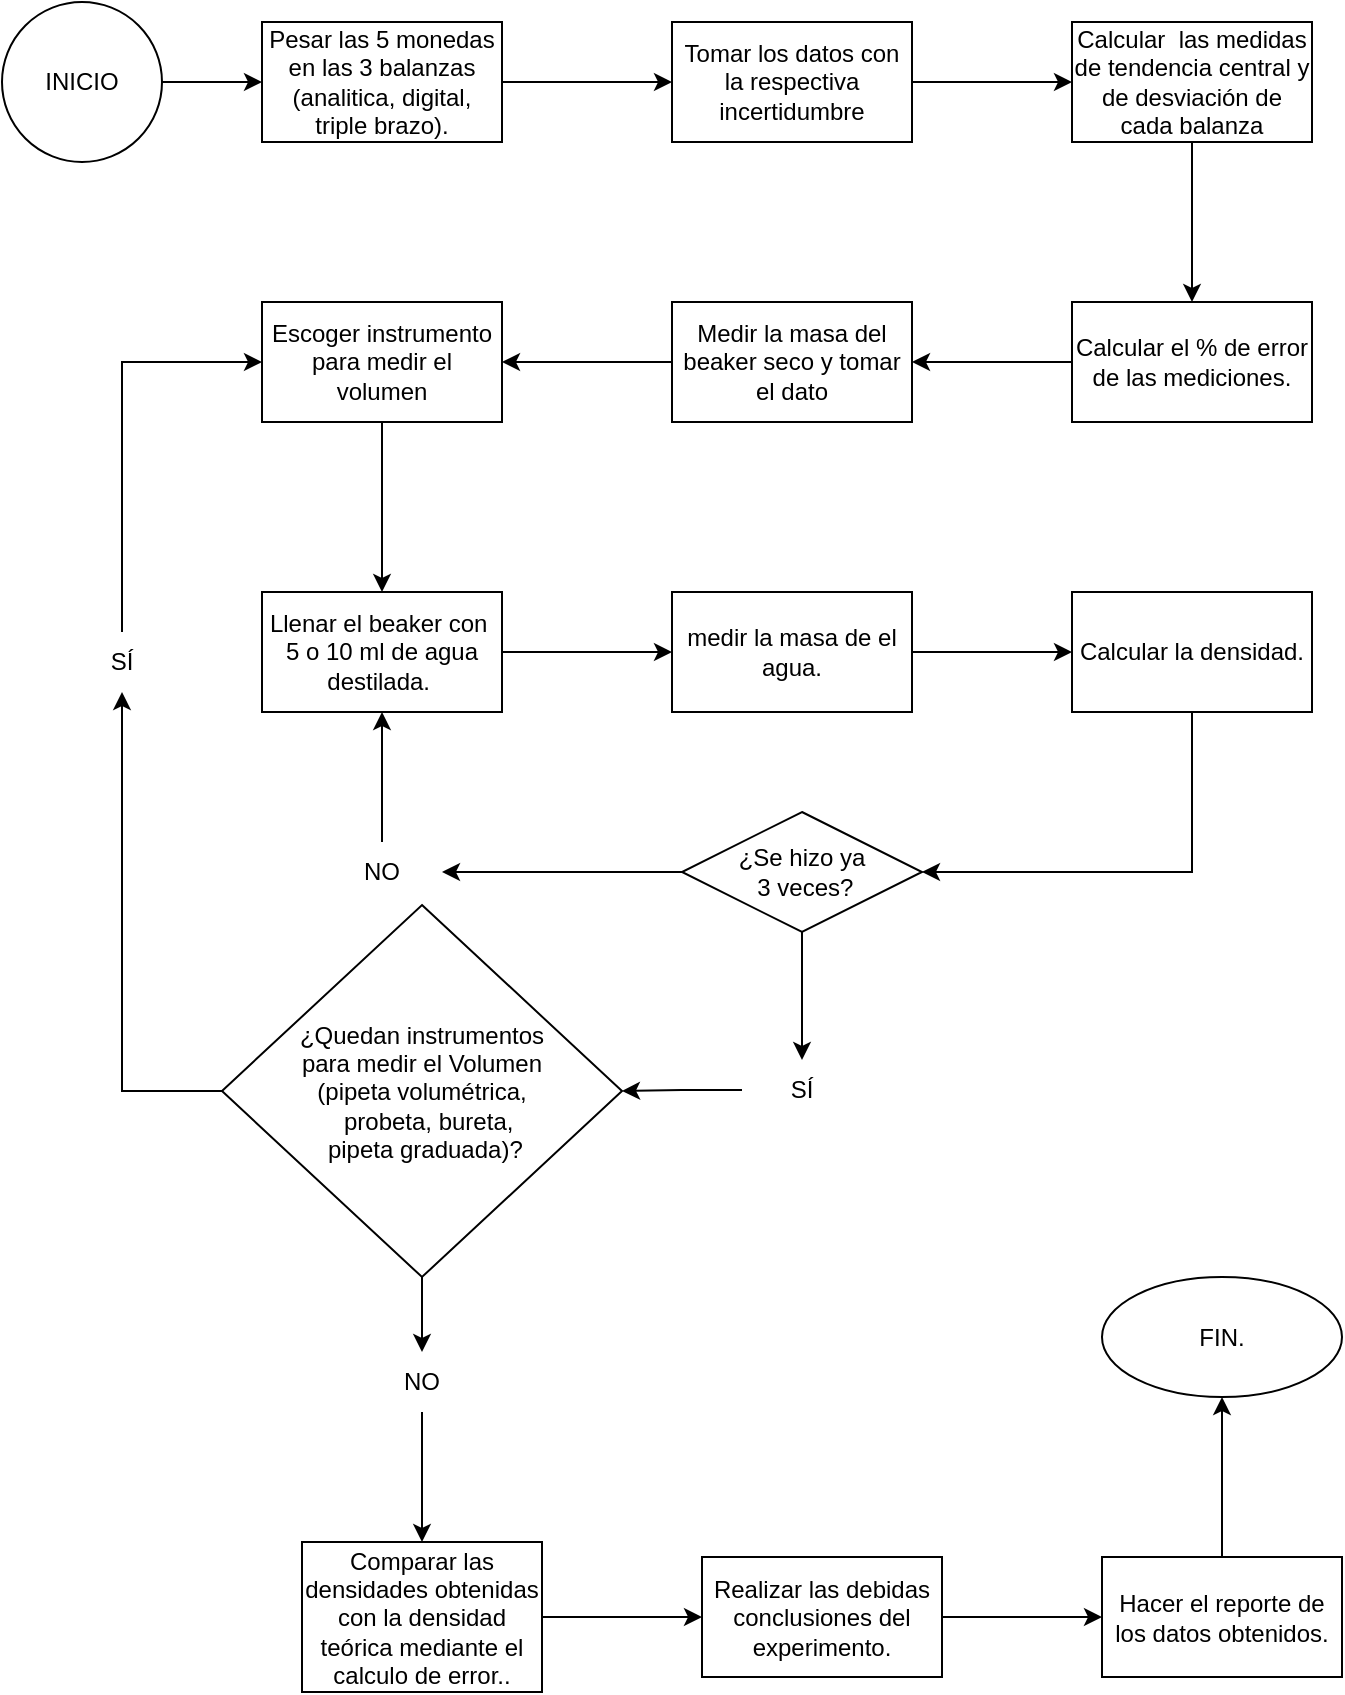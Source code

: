 <mxfile version="20.2.5" type="github">
  <diagram id="kgpKYQtTHZ0yAKxKKP6v" name="Page-1">
    <mxGraphModel dx="854" dy="465" grid="1" gridSize="10" guides="1" tooltips="1" connect="1" arrows="1" fold="1" page="1" pageScale="1" pageWidth="850" pageHeight="1100" math="0" shadow="0">
      <root>
        <mxCell id="0" />
        <mxCell id="1" parent="0" />
        <mxCell id="QrOHzuXCWAyN-qy8eZex-3" value="" style="edgeStyle=orthogonalEdgeStyle;rounded=0;orthogonalLoop=1;jettySize=auto;html=1;" edge="1" parent="1" source="QrOHzuXCWAyN-qy8eZex-1" target="QrOHzuXCWAyN-qy8eZex-2">
          <mxGeometry relative="1" as="geometry" />
        </mxCell>
        <mxCell id="QrOHzuXCWAyN-qy8eZex-1" value="Pesar las 5 monedas en las 3 balanzas (analitica, digital, triple brazo)." style="rounded=0;whiteSpace=wrap;html=1;" vertex="1" parent="1">
          <mxGeometry x="150" y="25" width="120" height="60" as="geometry" />
        </mxCell>
        <mxCell id="QrOHzuXCWAyN-qy8eZex-5" value="" style="edgeStyle=orthogonalEdgeStyle;rounded=0;orthogonalLoop=1;jettySize=auto;html=1;" edge="1" parent="1" source="QrOHzuXCWAyN-qy8eZex-2" target="QrOHzuXCWAyN-qy8eZex-4">
          <mxGeometry relative="1" as="geometry" />
        </mxCell>
        <mxCell id="QrOHzuXCWAyN-qy8eZex-2" value="Tomar los datos con la respectiva incertidumbre" style="whiteSpace=wrap;html=1;rounded=0;" vertex="1" parent="1">
          <mxGeometry x="355" y="25" width="120" height="60" as="geometry" />
        </mxCell>
        <mxCell id="QrOHzuXCWAyN-qy8eZex-7" value="" style="edgeStyle=orthogonalEdgeStyle;rounded=0;orthogonalLoop=1;jettySize=auto;html=1;" edge="1" parent="1" source="QrOHzuXCWAyN-qy8eZex-4" target="QrOHzuXCWAyN-qy8eZex-6">
          <mxGeometry relative="1" as="geometry" />
        </mxCell>
        <mxCell id="QrOHzuXCWAyN-qy8eZex-4" value="Calcular&amp;nbsp; las medidas de tendencia central y de desviación de cada balanza" style="whiteSpace=wrap;html=1;rounded=0;" vertex="1" parent="1">
          <mxGeometry x="555" y="25" width="120" height="60" as="geometry" />
        </mxCell>
        <mxCell id="QrOHzuXCWAyN-qy8eZex-9" value="" style="edgeStyle=orthogonalEdgeStyle;rounded=0;orthogonalLoop=1;jettySize=auto;html=1;" edge="1" parent="1" source="QrOHzuXCWAyN-qy8eZex-6" target="QrOHzuXCWAyN-qy8eZex-8">
          <mxGeometry relative="1" as="geometry" />
        </mxCell>
        <mxCell id="QrOHzuXCWAyN-qy8eZex-6" value="Calcular el % de error de las mediciones." style="whiteSpace=wrap;html=1;rounded=0;" vertex="1" parent="1">
          <mxGeometry x="555" y="165" width="120" height="60" as="geometry" />
        </mxCell>
        <mxCell id="QrOHzuXCWAyN-qy8eZex-26" value="" style="edgeStyle=orthogonalEdgeStyle;rounded=0;orthogonalLoop=1;jettySize=auto;html=1;" edge="1" parent="1" source="QrOHzuXCWAyN-qy8eZex-8" target="QrOHzuXCWAyN-qy8eZex-24">
          <mxGeometry relative="1" as="geometry" />
        </mxCell>
        <mxCell id="QrOHzuXCWAyN-qy8eZex-8" value="Medir la masa del beaker seco y tomar el dato" style="whiteSpace=wrap;html=1;rounded=0;" vertex="1" parent="1">
          <mxGeometry x="355" y="165" width="120" height="60" as="geometry" />
        </mxCell>
        <mxCell id="QrOHzuXCWAyN-qy8eZex-21" value="" style="edgeStyle=orthogonalEdgeStyle;rounded=0;orthogonalLoop=1;jettySize=auto;html=1;exitX=1;exitY=0.5;exitDx=0;exitDy=0;" edge="1" parent="1" source="QrOHzuXCWAyN-qy8eZex-18" target="QrOHzuXCWAyN-qy8eZex-20">
          <mxGeometry relative="1" as="geometry" />
        </mxCell>
        <mxCell id="QrOHzuXCWAyN-qy8eZex-18" value="Llenar el beaker con&amp;nbsp; 5 o 10 ml de agua destilada.&amp;nbsp;" style="whiteSpace=wrap;html=1;rounded=0;" vertex="1" parent="1">
          <mxGeometry x="150" y="310" width="120" height="60" as="geometry" />
        </mxCell>
        <mxCell id="QrOHzuXCWAyN-qy8eZex-23" value="" style="edgeStyle=orthogonalEdgeStyle;rounded=0;orthogonalLoop=1;jettySize=auto;html=1;" edge="1" parent="1" source="QrOHzuXCWAyN-qy8eZex-20" target="QrOHzuXCWAyN-qy8eZex-22">
          <mxGeometry relative="1" as="geometry" />
        </mxCell>
        <mxCell id="QrOHzuXCWAyN-qy8eZex-20" value="medir la masa de el agua." style="whiteSpace=wrap;html=1;rounded=0;" vertex="1" parent="1">
          <mxGeometry x="355" y="310" width="120" height="60" as="geometry" />
        </mxCell>
        <mxCell id="QrOHzuXCWAyN-qy8eZex-22" value="Calcular la densidad." style="whiteSpace=wrap;html=1;rounded=0;" vertex="1" parent="1">
          <mxGeometry x="555" y="310" width="120" height="60" as="geometry" />
        </mxCell>
        <mxCell id="QrOHzuXCWAyN-qy8eZex-27" value="" style="edgeStyle=orthogonalEdgeStyle;rounded=0;orthogonalLoop=1;jettySize=auto;html=1;" edge="1" parent="1" source="QrOHzuXCWAyN-qy8eZex-24" target="QrOHzuXCWAyN-qy8eZex-18">
          <mxGeometry relative="1" as="geometry" />
        </mxCell>
        <mxCell id="QrOHzuXCWAyN-qy8eZex-24" value="Escoger instrumento para medir el volumen" style="whiteSpace=wrap;html=1;rounded=0;" vertex="1" parent="1">
          <mxGeometry x="150" y="165" width="120" height="60" as="geometry" />
        </mxCell>
        <mxCell id="QrOHzuXCWAyN-qy8eZex-28" value="" style="edgeStyle=orthogonalEdgeStyle;rounded=0;orthogonalLoop=1;jettySize=auto;html=1;exitX=0.5;exitY=1;exitDx=0;exitDy=0;entryX=1;entryY=0.5;entryDx=0;entryDy=0;" edge="1" parent="1" source="QrOHzuXCWAyN-qy8eZex-22" target="QrOHzuXCWAyN-qy8eZex-29">
          <mxGeometry relative="1" as="geometry">
            <mxPoint x="485" y="350" as="sourcePoint" />
            <mxPoint x="220" y="400" as="targetPoint" />
            <Array as="points">
              <mxPoint x="615" y="450" />
            </Array>
          </mxGeometry>
        </mxCell>
        <mxCell id="QrOHzuXCWAyN-qy8eZex-32" value="" style="edgeStyle=orthogonalEdgeStyle;rounded=0;orthogonalLoop=1;jettySize=auto;html=1;" edge="1" parent="1" source="QrOHzuXCWAyN-qy8eZex-29" target="QrOHzuXCWAyN-qy8eZex-30">
          <mxGeometry relative="1" as="geometry" />
        </mxCell>
        <mxCell id="QrOHzuXCWAyN-qy8eZex-33" value="" style="edgeStyle=orthogonalEdgeStyle;rounded=0;orthogonalLoop=1;jettySize=auto;html=1;" edge="1" parent="1" source="QrOHzuXCWAyN-qy8eZex-29" target="QrOHzuXCWAyN-qy8eZex-31">
          <mxGeometry relative="1" as="geometry" />
        </mxCell>
        <mxCell id="QrOHzuXCWAyN-qy8eZex-29" value="¿Se hizo ya&lt;br&gt;&amp;nbsp;3 veces?" style="rhombus;whiteSpace=wrap;html=1;" vertex="1" parent="1">
          <mxGeometry x="360" y="420" width="120" height="60" as="geometry" />
        </mxCell>
        <mxCell id="QrOHzuXCWAyN-qy8eZex-38" value="" style="edgeStyle=orthogonalEdgeStyle;rounded=0;orthogonalLoop=1;jettySize=auto;html=1;" edge="1" parent="1" source="QrOHzuXCWAyN-qy8eZex-30" target="QrOHzuXCWAyN-qy8eZex-37">
          <mxGeometry relative="1" as="geometry" />
        </mxCell>
        <mxCell id="QrOHzuXCWAyN-qy8eZex-30" value="SÍ" style="text;html=1;strokeColor=none;fillColor=none;align=center;verticalAlign=middle;whiteSpace=wrap;rounded=0;" vertex="1" parent="1">
          <mxGeometry x="390" y="544" width="60" height="30" as="geometry" />
        </mxCell>
        <mxCell id="QrOHzuXCWAyN-qy8eZex-34" value="" style="edgeStyle=orthogonalEdgeStyle;rounded=0;orthogonalLoop=1;jettySize=auto;html=1;" edge="1" parent="1" source="QrOHzuXCWAyN-qy8eZex-31" target="QrOHzuXCWAyN-qy8eZex-18">
          <mxGeometry relative="1" as="geometry" />
        </mxCell>
        <mxCell id="QrOHzuXCWAyN-qy8eZex-31" value="NO" style="text;html=1;strokeColor=none;fillColor=none;align=center;verticalAlign=middle;whiteSpace=wrap;rounded=0;" vertex="1" parent="1">
          <mxGeometry x="180" y="435" width="60" height="30" as="geometry" />
        </mxCell>
        <mxCell id="QrOHzuXCWAyN-qy8eZex-43" value="" style="edgeStyle=orthogonalEdgeStyle;rounded=0;orthogonalLoop=1;jettySize=auto;html=1;" edge="1" parent="1" source="QrOHzuXCWAyN-qy8eZex-37" target="QrOHzuXCWAyN-qy8eZex-41">
          <mxGeometry relative="1" as="geometry" />
        </mxCell>
        <mxCell id="QrOHzuXCWAyN-qy8eZex-44" value="" style="edgeStyle=orthogonalEdgeStyle;rounded=0;orthogonalLoop=1;jettySize=auto;html=1;" edge="1" parent="1" source="QrOHzuXCWAyN-qy8eZex-37" target="QrOHzuXCWAyN-qy8eZex-42">
          <mxGeometry relative="1" as="geometry" />
        </mxCell>
        <mxCell id="QrOHzuXCWAyN-qy8eZex-37" value="¿Quedan instrumentos &lt;br&gt;para medir el Volumen &lt;br&gt;(&lt;span style=&quot;background-color: initial;&quot;&gt;pipeta volumétrica,&lt;br&gt;&amp;nbsp;&amp;nbsp;&lt;/span&gt;&lt;span style=&quot;background-color: initial;&quot;&gt;probeta, bureta,&lt;br&gt;&amp;nbsp;pipeta graduada&lt;/span&gt;)?" style="rhombus;whiteSpace=wrap;html=1;" vertex="1" parent="1">
          <mxGeometry x="130" y="466.5" width="200" height="186" as="geometry" />
        </mxCell>
        <mxCell id="QrOHzuXCWAyN-qy8eZex-47" value="" style="edgeStyle=orthogonalEdgeStyle;rounded=0;orthogonalLoop=1;jettySize=auto;html=1;entryX=0;entryY=0.5;entryDx=0;entryDy=0;" edge="1" parent="1" source="QrOHzuXCWAyN-qy8eZex-41" target="QrOHzuXCWAyN-qy8eZex-24">
          <mxGeometry relative="1" as="geometry">
            <mxPoint x="80" y="440" as="targetPoint" />
            <Array as="points">
              <mxPoint x="80" y="195" />
            </Array>
          </mxGeometry>
        </mxCell>
        <mxCell id="QrOHzuXCWAyN-qy8eZex-41" value="SÍ" style="text;html=1;strokeColor=none;fillColor=none;align=center;verticalAlign=middle;whiteSpace=wrap;rounded=0;" vertex="1" parent="1">
          <mxGeometry x="50" y="330" width="60" height="30" as="geometry" />
        </mxCell>
        <mxCell id="QrOHzuXCWAyN-qy8eZex-51" value="" style="edgeStyle=orthogonalEdgeStyle;rounded=0;orthogonalLoop=1;jettySize=auto;html=1;" edge="1" parent="1" source="QrOHzuXCWAyN-qy8eZex-42" target="QrOHzuXCWAyN-qy8eZex-50">
          <mxGeometry relative="1" as="geometry" />
        </mxCell>
        <mxCell id="QrOHzuXCWAyN-qy8eZex-42" value="NO" style="text;html=1;strokeColor=none;fillColor=none;align=center;verticalAlign=middle;whiteSpace=wrap;rounded=0;" vertex="1" parent="1">
          <mxGeometry x="200" y="690" width="60" height="30" as="geometry" />
        </mxCell>
        <mxCell id="QrOHzuXCWAyN-qy8eZex-49" value="" style="edgeStyle=orthogonalEdgeStyle;rounded=0;orthogonalLoop=1;jettySize=auto;html=1;" edge="1" parent="1" source="QrOHzuXCWAyN-qy8eZex-48" target="QrOHzuXCWAyN-qy8eZex-1">
          <mxGeometry relative="1" as="geometry" />
        </mxCell>
        <mxCell id="QrOHzuXCWAyN-qy8eZex-48" value="INICIO" style="ellipse;whiteSpace=wrap;html=1;aspect=fixed;" vertex="1" parent="1">
          <mxGeometry x="20" y="15" width="80" height="80" as="geometry" />
        </mxCell>
        <mxCell id="QrOHzuXCWAyN-qy8eZex-53" value="" style="edgeStyle=orthogonalEdgeStyle;rounded=0;orthogonalLoop=1;jettySize=auto;html=1;" edge="1" parent="1" source="QrOHzuXCWAyN-qy8eZex-50" target="QrOHzuXCWAyN-qy8eZex-52">
          <mxGeometry relative="1" as="geometry" />
        </mxCell>
        <mxCell id="QrOHzuXCWAyN-qy8eZex-50" value="Comparar las densidades obtenidas con la densidad teórica mediante el calculo de error.." style="whiteSpace=wrap;html=1;" vertex="1" parent="1">
          <mxGeometry x="170" y="785" width="120" height="75" as="geometry" />
        </mxCell>
        <mxCell id="QrOHzuXCWAyN-qy8eZex-55" value="" style="edgeStyle=orthogonalEdgeStyle;rounded=0;orthogonalLoop=1;jettySize=auto;html=1;" edge="1" parent="1" source="QrOHzuXCWAyN-qy8eZex-52" target="QrOHzuXCWAyN-qy8eZex-54">
          <mxGeometry relative="1" as="geometry" />
        </mxCell>
        <mxCell id="QrOHzuXCWAyN-qy8eZex-52" value="Realizar las debidas conclusiones del experimento." style="whiteSpace=wrap;html=1;" vertex="1" parent="1">
          <mxGeometry x="370" y="792.5" width="120" height="60" as="geometry" />
        </mxCell>
        <mxCell id="QrOHzuXCWAyN-qy8eZex-57" value="" style="edgeStyle=orthogonalEdgeStyle;rounded=0;orthogonalLoop=1;jettySize=auto;html=1;" edge="1" parent="1" source="QrOHzuXCWAyN-qy8eZex-54" target="QrOHzuXCWAyN-qy8eZex-56">
          <mxGeometry relative="1" as="geometry" />
        </mxCell>
        <mxCell id="QrOHzuXCWAyN-qy8eZex-54" value="Hacer el reporte de los datos obtenidos." style="whiteSpace=wrap;html=1;" vertex="1" parent="1">
          <mxGeometry x="570" y="792.5" width="120" height="60" as="geometry" />
        </mxCell>
        <mxCell id="QrOHzuXCWAyN-qy8eZex-56" value="FIN." style="ellipse;whiteSpace=wrap;html=1;" vertex="1" parent="1">
          <mxGeometry x="570" y="652.5" width="120" height="60" as="geometry" />
        </mxCell>
      </root>
    </mxGraphModel>
  </diagram>
</mxfile>
